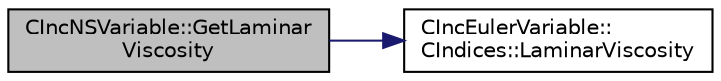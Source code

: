 digraph "CIncNSVariable::GetLaminarViscosity"
{
 // LATEX_PDF_SIZE
  edge [fontname="Helvetica",fontsize="10",labelfontname="Helvetica",labelfontsize="10"];
  node [fontname="Helvetica",fontsize="10",shape=record];
  rankdir="LR";
  Node1 [label="CIncNSVariable::GetLaminar\lViscosity",height=0.2,width=0.4,color="black", fillcolor="grey75", style="filled", fontcolor="black",tooltip="Get the laminar viscosity of the flow."];
  Node1 -> Node2 [color="midnightblue",fontsize="10",style="solid",fontname="Helvetica"];
  Node2 [label="CIncEulerVariable::\lCIndices::LaminarViscosity",height=0.2,width=0.4,color="black", fillcolor="white", style="filled",URL="$structCIncEulerVariable_1_1CIndices.html#a9b0f496274adb60dbed737311b4a2eb2",tooltip=" "];
}
